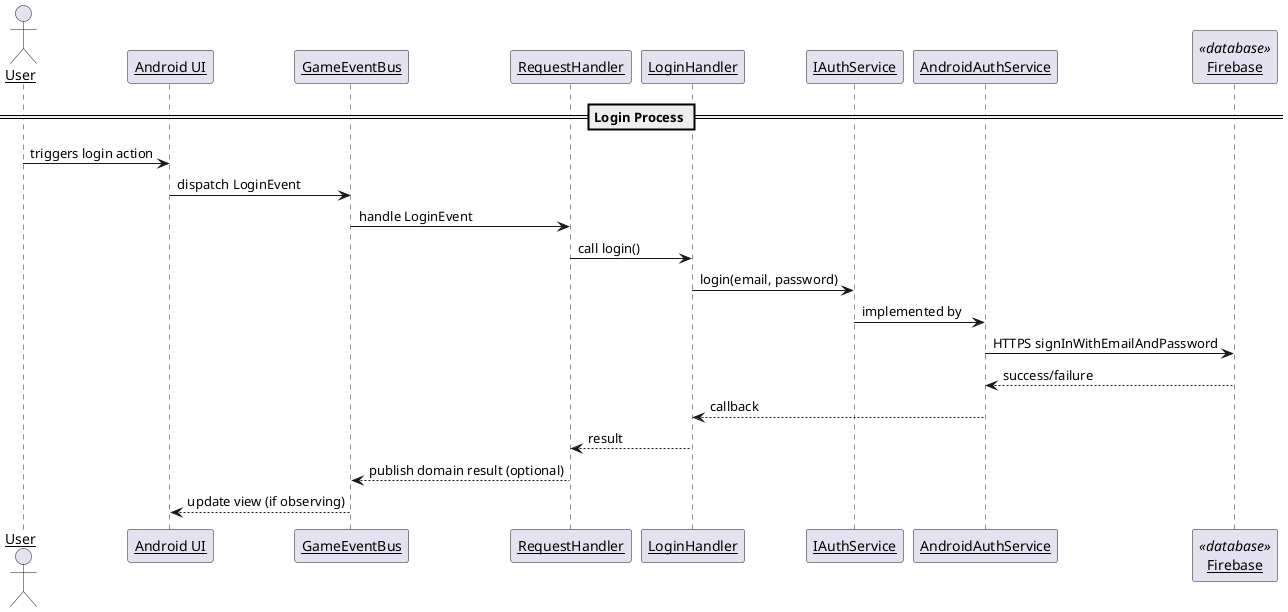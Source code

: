 @startuml ProcessView_AndroidClient
!pragma layout smetana
skinparam sequenceParticipant underline

actor User
participant "Android UI" as UI
participant "GameEventBus" as Bus
participant "RequestHandler" as Handler
participant "LoginHandler" as Login
participant "IAuthService" as AuthPort
participant "AndroidAuthService" as AndroidAuth
participant "Firebase" as FirebaseDB <<database>>

== Login Process ==

User -> UI : triggers login action
UI -> Bus : dispatch LoginEvent
Bus -> Handler : handle LoginEvent
Handler -> Login : call login()
Login -> AuthPort : login(email, password)
AuthPort -> AndroidAuth : implemented by
AndroidAuth -> FirebaseDB : HTTPS signInWithEmailAndPassword
FirebaseDB --> AndroidAuth : success/failure
AndroidAuth --> Login : callback
Login --> Handler : result
Handler --> Bus : publish domain result (optional)
Bus --> UI : update view (if observing)

@enduml
